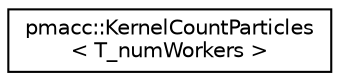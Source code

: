 digraph "Graphical Class Hierarchy"
{
 // LATEX_PDF_SIZE
  edge [fontname="Helvetica",fontsize="10",labelfontname="Helvetica",labelfontsize="10"];
  node [fontname="Helvetica",fontsize="10",shape=record];
  rankdir="LR";
  Node0 [label="pmacc::KernelCountParticles\l\< T_numWorkers \>",height=0.2,width=0.4,color="black", fillcolor="white", style="filled",URL="$structpmacc_1_1_kernel_count_particles.html",tooltip=" "];
}
